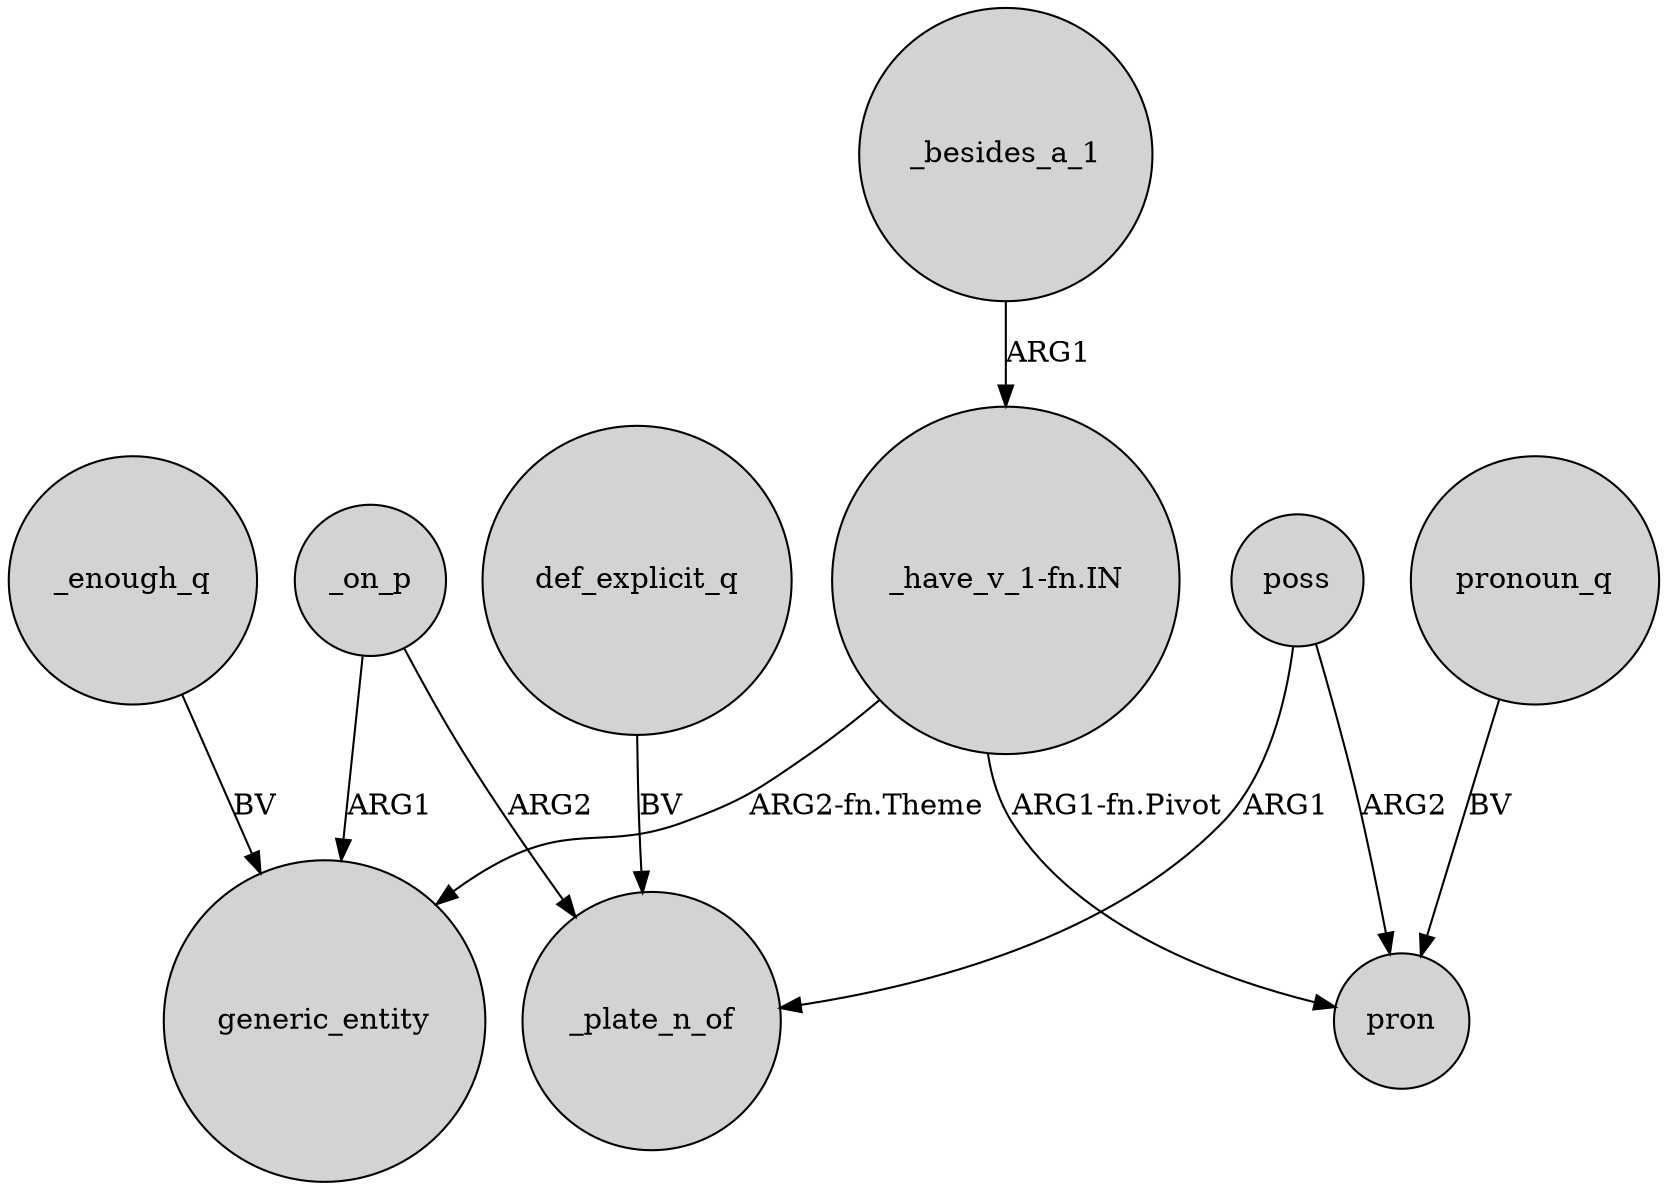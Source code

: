 digraph {
	node [shape=circle style=filled]
	_enough_q -> generic_entity [label=BV]
	_on_p -> generic_entity [label=ARG1]
	def_explicit_q -> _plate_n_of [label=BV]
	_on_p -> _plate_n_of [label=ARG2]
	poss -> _plate_n_of [label=ARG1]
	pronoun_q -> pron [label=BV]
	poss -> pron [label=ARG2]
	"_have_v_1-fn.IN" -> pron [label="ARG1-fn.Pivot"]
	_besides_a_1 -> "_have_v_1-fn.IN" [label=ARG1]
	"_have_v_1-fn.IN" -> generic_entity [label="ARG2-fn.Theme"]
}
